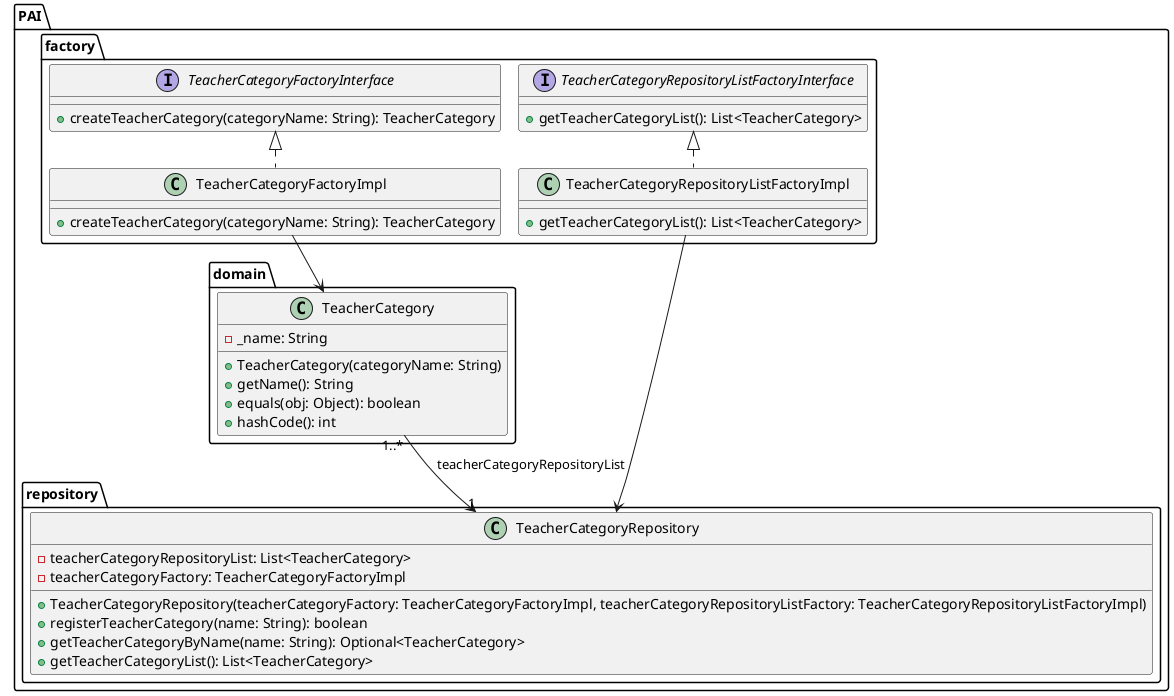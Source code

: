 @startuml
!pragma layout smetana

package "PAI.domain" {
    class TeacherCategory {
        - _name: String
        + TeacherCategory(categoryName: String)
        + getName(): String
        + equals(obj: Object): boolean
        + hashCode(): int
    }
}

package "PAI.factory" {
    interface TeacherCategoryFactoryInterface {
        + createTeacherCategory(categoryName: String): TeacherCategory
    }

    class TeacherCategoryFactoryImpl {
        + createTeacherCategory(categoryName: String): TeacherCategory
    }

    interface TeacherCategoryRepositoryListFactoryInterface {
        + getTeacherCategoryList(): List<TeacherCategory>
    }

    class TeacherCategoryRepositoryListFactoryImpl {
        + getTeacherCategoryList(): List<TeacherCategory>
    }
}

package "PAI.repository" {
    class TeacherCategoryRepository {
        - teacherCategoryRepositoryList: List<TeacherCategory>
        - teacherCategoryFactory: TeacherCategoryFactoryImpl
        + TeacherCategoryRepository(teacherCategoryFactory: TeacherCategoryFactoryImpl, teacherCategoryRepositoryListFactory: TeacherCategoryRepositoryListFactoryImpl)
        + registerTeacherCategory(name: String): boolean
        + getTeacherCategoryByName(name: String): Optional<TeacherCategory>
        + getTeacherCategoryList(): List<TeacherCategory>
    }
}

TeacherCategoryFactoryInterface <|.. TeacherCategoryFactoryImpl
TeacherCategoryRepositoryListFactoryInterface <|.. TeacherCategoryRepositoryListFactoryImpl

TeacherCategoryFactoryImpl --> TeacherCategory
TeacherCategoryRepositoryListFactoryImpl --> TeacherCategoryRepository

TeacherCategory "1..*" --> "1" TeacherCategoryRepository: teacherCategoryRepositoryList

@enduml